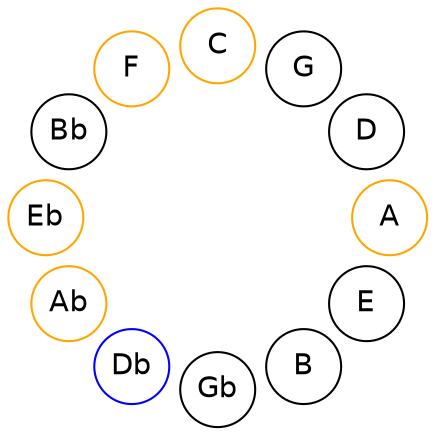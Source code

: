 
graph {

layout = circo;
mindist = .1

node [shape = circle, fontname = Helvetica, margin = 0]
edge [style=invis]

subgraph 1 {
	E -- B -- Gb -- Db -- Ab -- Eb -- Bb -- F -- C -- G -- D -- A -- E
}

Db [color=blue];
Ab [color=orange];
Eb [color=orange];
F [color=orange];
C [color=orange];
A [color=orange];
}
